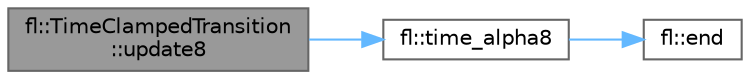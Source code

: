 digraph "fl::TimeClampedTransition::update8"
{
 // INTERACTIVE_SVG=YES
 // LATEX_PDF_SIZE
  bgcolor="transparent";
  edge [fontname=Helvetica,fontsize=10,labelfontname=Helvetica,labelfontsize=10];
  node [fontname=Helvetica,fontsize=10,shape=box,height=0.2,width=0.4];
  rankdir="LR";
  Node1 [id="Node000001",label="fl::TimeClampedTransition\l::update8",height=0.2,width=0.4,color="gray40", fillcolor="grey60", style="filled", fontcolor="black",tooltip=" "];
  Node1 -> Node2 [id="edge1_Node000001_Node000002",color="steelblue1",style="solid",tooltip=" "];
  Node2 [id="Node000002",label="fl::time_alpha8",height=0.2,width=0.4,color="grey40", fillcolor="white", style="filled",URL="$d4/d36/namespacefl_ac112e4a6b110c36f3ea7b9144269bbff.html#ac112e4a6b110c36f3ea7b9144269bbff",tooltip=" "];
  Node2 -> Node3 [id="edge2_Node000002_Node000003",color="steelblue1",style="solid",tooltip=" "];
  Node3 [id="Node000003",label="fl::end",height=0.2,width=0.4,color="grey40", fillcolor="white", style="filled",URL="$d4/d36/namespacefl_a56e7d4811c99d9aa696932bcb89a50b1.html#a56e7d4811c99d9aa696932bcb89a50b1",tooltip=" "];
}
